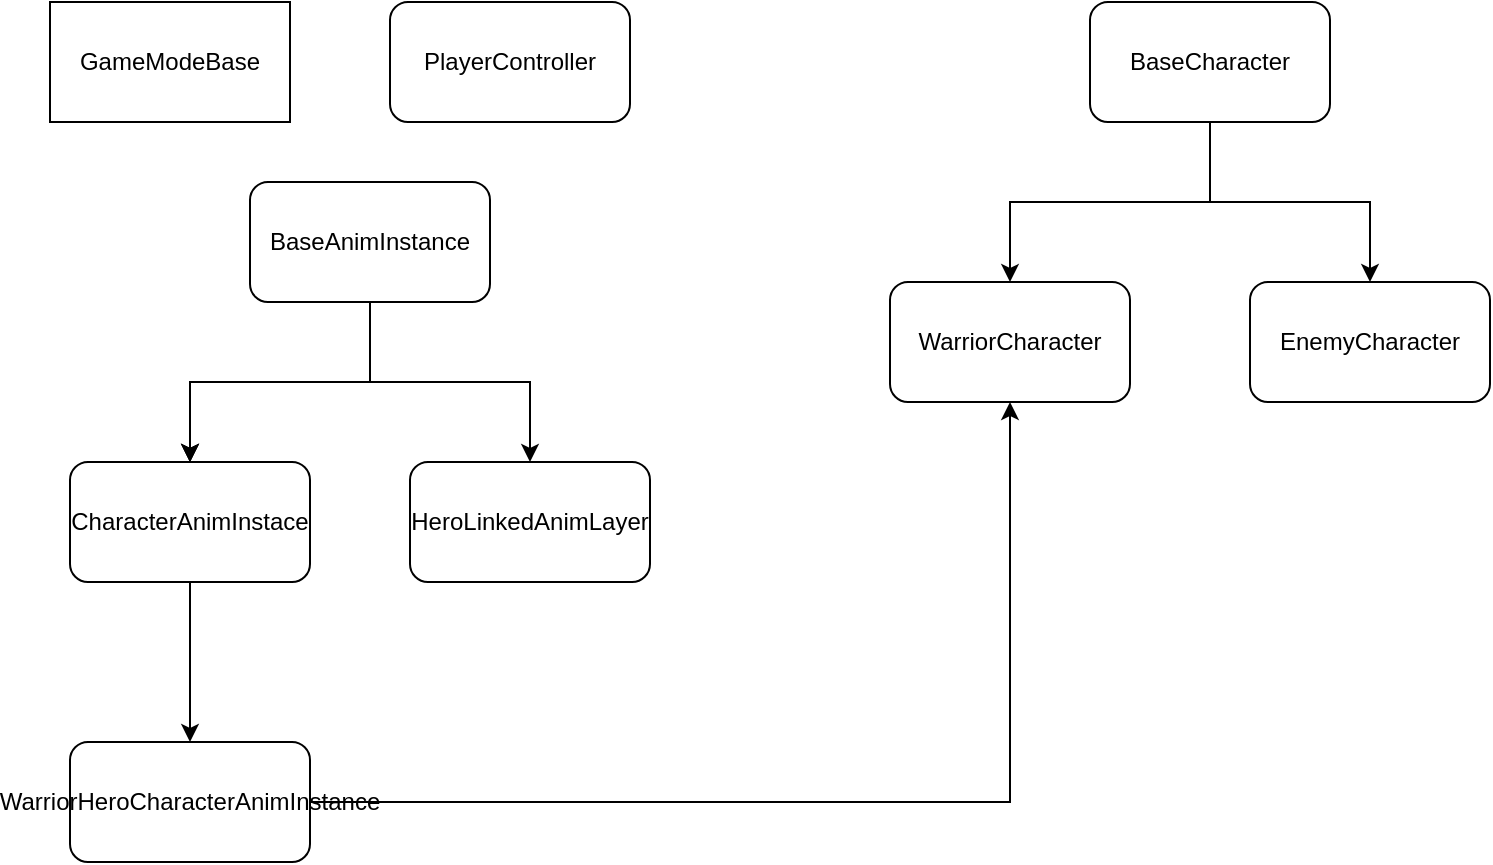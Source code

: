 <mxfile version="27.1.6">
  <diagram name="Page-1" id="6qws7D0mQxkS3PaIZKFj">
    <mxGraphModel dx="1034" dy="540" grid="1" gridSize="10" guides="1" tooltips="1" connect="1" arrows="1" fold="1" page="1" pageScale="1" pageWidth="850" pageHeight="1100" math="0" shadow="0">
      <root>
        <mxCell id="0" />
        <mxCell id="1" parent="0" />
        <mxCell id="9eDZ-Nc1706INLZYlUbp-1" value="GameModeBase" style="whiteSpace=wrap;html=1;labelBackgroundColor=none;" parent="1" vertex="1">
          <mxGeometry x="80" y="20" width="120" height="60" as="geometry" />
        </mxCell>
        <mxCell id="9eDZ-Nc1706INLZYlUbp-2" value="Player&lt;span style=&quot;background-color: transparent; color: light-dark(rgb(0, 0, 0), rgb(255, 255, 255));&quot;&gt;Controller&lt;/span&gt;" style="rounded=1;whiteSpace=wrap;html=1;labelBackgroundColor=none;" parent="1" vertex="1">
          <mxGeometry x="250" y="20" width="120" height="60" as="geometry" />
        </mxCell>
        <mxCell id="9eDZ-Nc1706INLZYlUbp-5" value="" style="edgeStyle=orthogonalEdgeStyle;rounded=0;orthogonalLoop=1;jettySize=auto;html=1;labelBackgroundColor=none;fontColor=default;" parent="1" source="9eDZ-Nc1706INLZYlUbp-3" target="9eDZ-Nc1706INLZYlUbp-4" edge="1">
          <mxGeometry relative="1" as="geometry">
            <Array as="points">
              <mxPoint x="580" y="120" />
              <mxPoint x="480" y="120" />
            </Array>
          </mxGeometry>
        </mxCell>
        <mxCell id="9eDZ-Nc1706INLZYlUbp-7" value="" style="edgeStyle=orthogonalEdgeStyle;rounded=0;orthogonalLoop=1;jettySize=auto;html=1;labelBackgroundColor=none;fontColor=default;" parent="1" source="9eDZ-Nc1706INLZYlUbp-3" target="9eDZ-Nc1706INLZYlUbp-6" edge="1">
          <mxGeometry relative="1" as="geometry" />
        </mxCell>
        <mxCell id="9eDZ-Nc1706INLZYlUbp-3" value="BaseCharacter" style="rounded=1;whiteSpace=wrap;html=1;labelBackgroundColor=none;" parent="1" vertex="1">
          <mxGeometry x="600" y="20" width="120" height="60" as="geometry" />
        </mxCell>
        <mxCell id="9eDZ-Nc1706INLZYlUbp-4" value="WarriorCharacter" style="whiteSpace=wrap;html=1;rounded=1;labelBackgroundColor=none;" parent="1" vertex="1">
          <mxGeometry x="500" y="160" width="120" height="60" as="geometry" />
        </mxCell>
        <mxCell id="9eDZ-Nc1706INLZYlUbp-6" value="EnemyCharacter" style="whiteSpace=wrap;html=1;rounded=1;labelBackgroundColor=none;" parent="1" vertex="1">
          <mxGeometry x="680" y="160" width="120" height="60" as="geometry" />
        </mxCell>
        <mxCell id="9eDZ-Nc1706INLZYlUbp-10" value="" style="edgeStyle=orthogonalEdgeStyle;rounded=0;orthogonalLoop=1;jettySize=auto;html=1;labelBackgroundColor=none;fontColor=default;" parent="1" source="9eDZ-Nc1706INLZYlUbp-8" target="9eDZ-Nc1706INLZYlUbp-9" edge="1">
          <mxGeometry relative="1" as="geometry" />
        </mxCell>
        <mxCell id="9eDZ-Nc1706INLZYlUbp-13" value="" style="edgeStyle=orthogonalEdgeStyle;rounded=0;orthogonalLoop=1;jettySize=auto;html=1;labelBackgroundColor=none;fontColor=default;" parent="1" source="9eDZ-Nc1706INLZYlUbp-8" target="9eDZ-Nc1706INLZYlUbp-9" edge="1">
          <mxGeometry relative="1" as="geometry" />
        </mxCell>
        <mxCell id="9eDZ-Nc1706INLZYlUbp-14" value="" style="edgeStyle=orthogonalEdgeStyle;rounded=0;orthogonalLoop=1;jettySize=auto;html=1;labelBackgroundColor=none;fontColor=default;" parent="1" source="9eDZ-Nc1706INLZYlUbp-8" target="9eDZ-Nc1706INLZYlUbp-9" edge="1">
          <mxGeometry relative="1" as="geometry" />
        </mxCell>
        <mxCell id="9eDZ-Nc1706INLZYlUbp-16" value="" style="edgeStyle=orthogonalEdgeStyle;rounded=0;orthogonalLoop=1;jettySize=auto;html=1;labelBackgroundColor=none;fontColor=default;" parent="1" source="9eDZ-Nc1706INLZYlUbp-8" target="9eDZ-Nc1706INLZYlUbp-15" edge="1">
          <mxGeometry relative="1" as="geometry" />
        </mxCell>
        <mxCell id="9eDZ-Nc1706INLZYlUbp-8" value="BaseAnimInstance" style="rounded=1;whiteSpace=wrap;html=1;labelBackgroundColor=none;" parent="1" vertex="1">
          <mxGeometry x="180" y="110" width="120" height="60" as="geometry" />
        </mxCell>
        <mxCell id="9eDZ-Nc1706INLZYlUbp-12" value="" style="edgeStyle=orthogonalEdgeStyle;rounded=0;orthogonalLoop=1;jettySize=auto;html=1;labelBackgroundColor=none;fontColor=default;" parent="1" source="9eDZ-Nc1706INLZYlUbp-9" target="9eDZ-Nc1706INLZYlUbp-11" edge="1">
          <mxGeometry relative="1" as="geometry" />
        </mxCell>
        <mxCell id="9eDZ-Nc1706INLZYlUbp-9" value="CharacterAnimInstace" style="whiteSpace=wrap;html=1;rounded=1;labelBackgroundColor=none;" parent="1" vertex="1">
          <mxGeometry x="90" y="250" width="120" height="60" as="geometry" />
        </mxCell>
        <mxCell id="kxf9PMb4iYvsAMUxh2l5-2" style="edgeStyle=orthogonalEdgeStyle;rounded=0;orthogonalLoop=1;jettySize=auto;html=1;entryX=0.5;entryY=1;entryDx=0;entryDy=0;labelBackgroundColor=none;fontColor=default;" edge="1" parent="1" source="9eDZ-Nc1706INLZYlUbp-11" target="9eDZ-Nc1706INLZYlUbp-4">
          <mxGeometry relative="1" as="geometry" />
        </mxCell>
        <mxCell id="9eDZ-Nc1706INLZYlUbp-11" value="WarriorHeroCharacterAnimInstance" style="whiteSpace=wrap;html=1;rounded=1;labelBackgroundColor=none;" parent="1" vertex="1">
          <mxGeometry x="90" y="390" width="120" height="60" as="geometry" />
        </mxCell>
        <mxCell id="9eDZ-Nc1706INLZYlUbp-15" value="HeroLinkedAnimLayer" style="whiteSpace=wrap;html=1;rounded=1;labelBackgroundColor=none;" parent="1" vertex="1">
          <mxGeometry x="260" y="250" width="120" height="60" as="geometry" />
        </mxCell>
      </root>
    </mxGraphModel>
  </diagram>
</mxfile>
